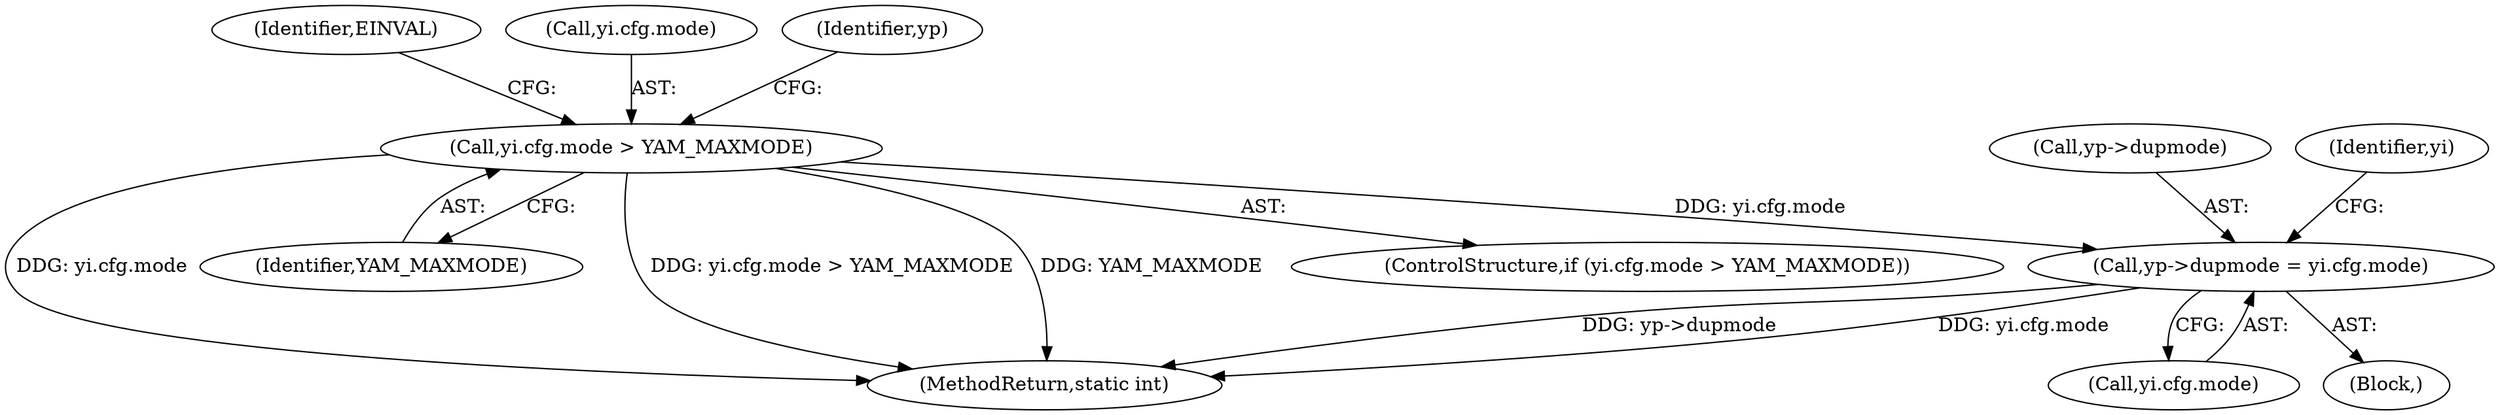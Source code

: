 digraph "0_linux_8e3fbf870481eb53b2d3a322d1fc395ad8b367ed@pointer" {
"1000437" [label="(Call,yp->dupmode = yi.cfg.mode)"];
"1000427" [label="(Call,yi.cfg.mode > YAM_MAXMODE)"];
"1000436" [label="(Identifier,EINVAL)"];
"1000437" [label="(Call,yp->dupmode = yi.cfg.mode)"];
"1000438" [label="(Call,yp->dupmode)"];
"1000441" [label="(Call,yi.cfg.mode)"];
"1000426" [label="(ControlStructure,if (yi.cfg.mode > YAM_MAXMODE))"];
"1000450" [label="(Identifier,yi)"];
"1000433" [label="(Identifier,YAM_MAXMODE)"];
"1000428" [label="(Call,yi.cfg.mode)"];
"1000439" [label="(Identifier,yp)"];
"1000427" [label="(Call,yi.cfg.mode > YAM_MAXMODE)"];
"1000724" [label="(MethodReturn,static int)"];
"1000425" [label="(Block,)"];
"1000437" -> "1000425"  [label="AST: "];
"1000437" -> "1000441"  [label="CFG: "];
"1000438" -> "1000437"  [label="AST: "];
"1000441" -> "1000437"  [label="AST: "];
"1000450" -> "1000437"  [label="CFG: "];
"1000437" -> "1000724"  [label="DDG: yp->dupmode"];
"1000437" -> "1000724"  [label="DDG: yi.cfg.mode"];
"1000427" -> "1000437"  [label="DDG: yi.cfg.mode"];
"1000427" -> "1000426"  [label="AST: "];
"1000427" -> "1000433"  [label="CFG: "];
"1000428" -> "1000427"  [label="AST: "];
"1000433" -> "1000427"  [label="AST: "];
"1000436" -> "1000427"  [label="CFG: "];
"1000439" -> "1000427"  [label="CFG: "];
"1000427" -> "1000724"  [label="DDG: yi.cfg.mode"];
"1000427" -> "1000724"  [label="DDG: yi.cfg.mode > YAM_MAXMODE"];
"1000427" -> "1000724"  [label="DDG: YAM_MAXMODE"];
}

